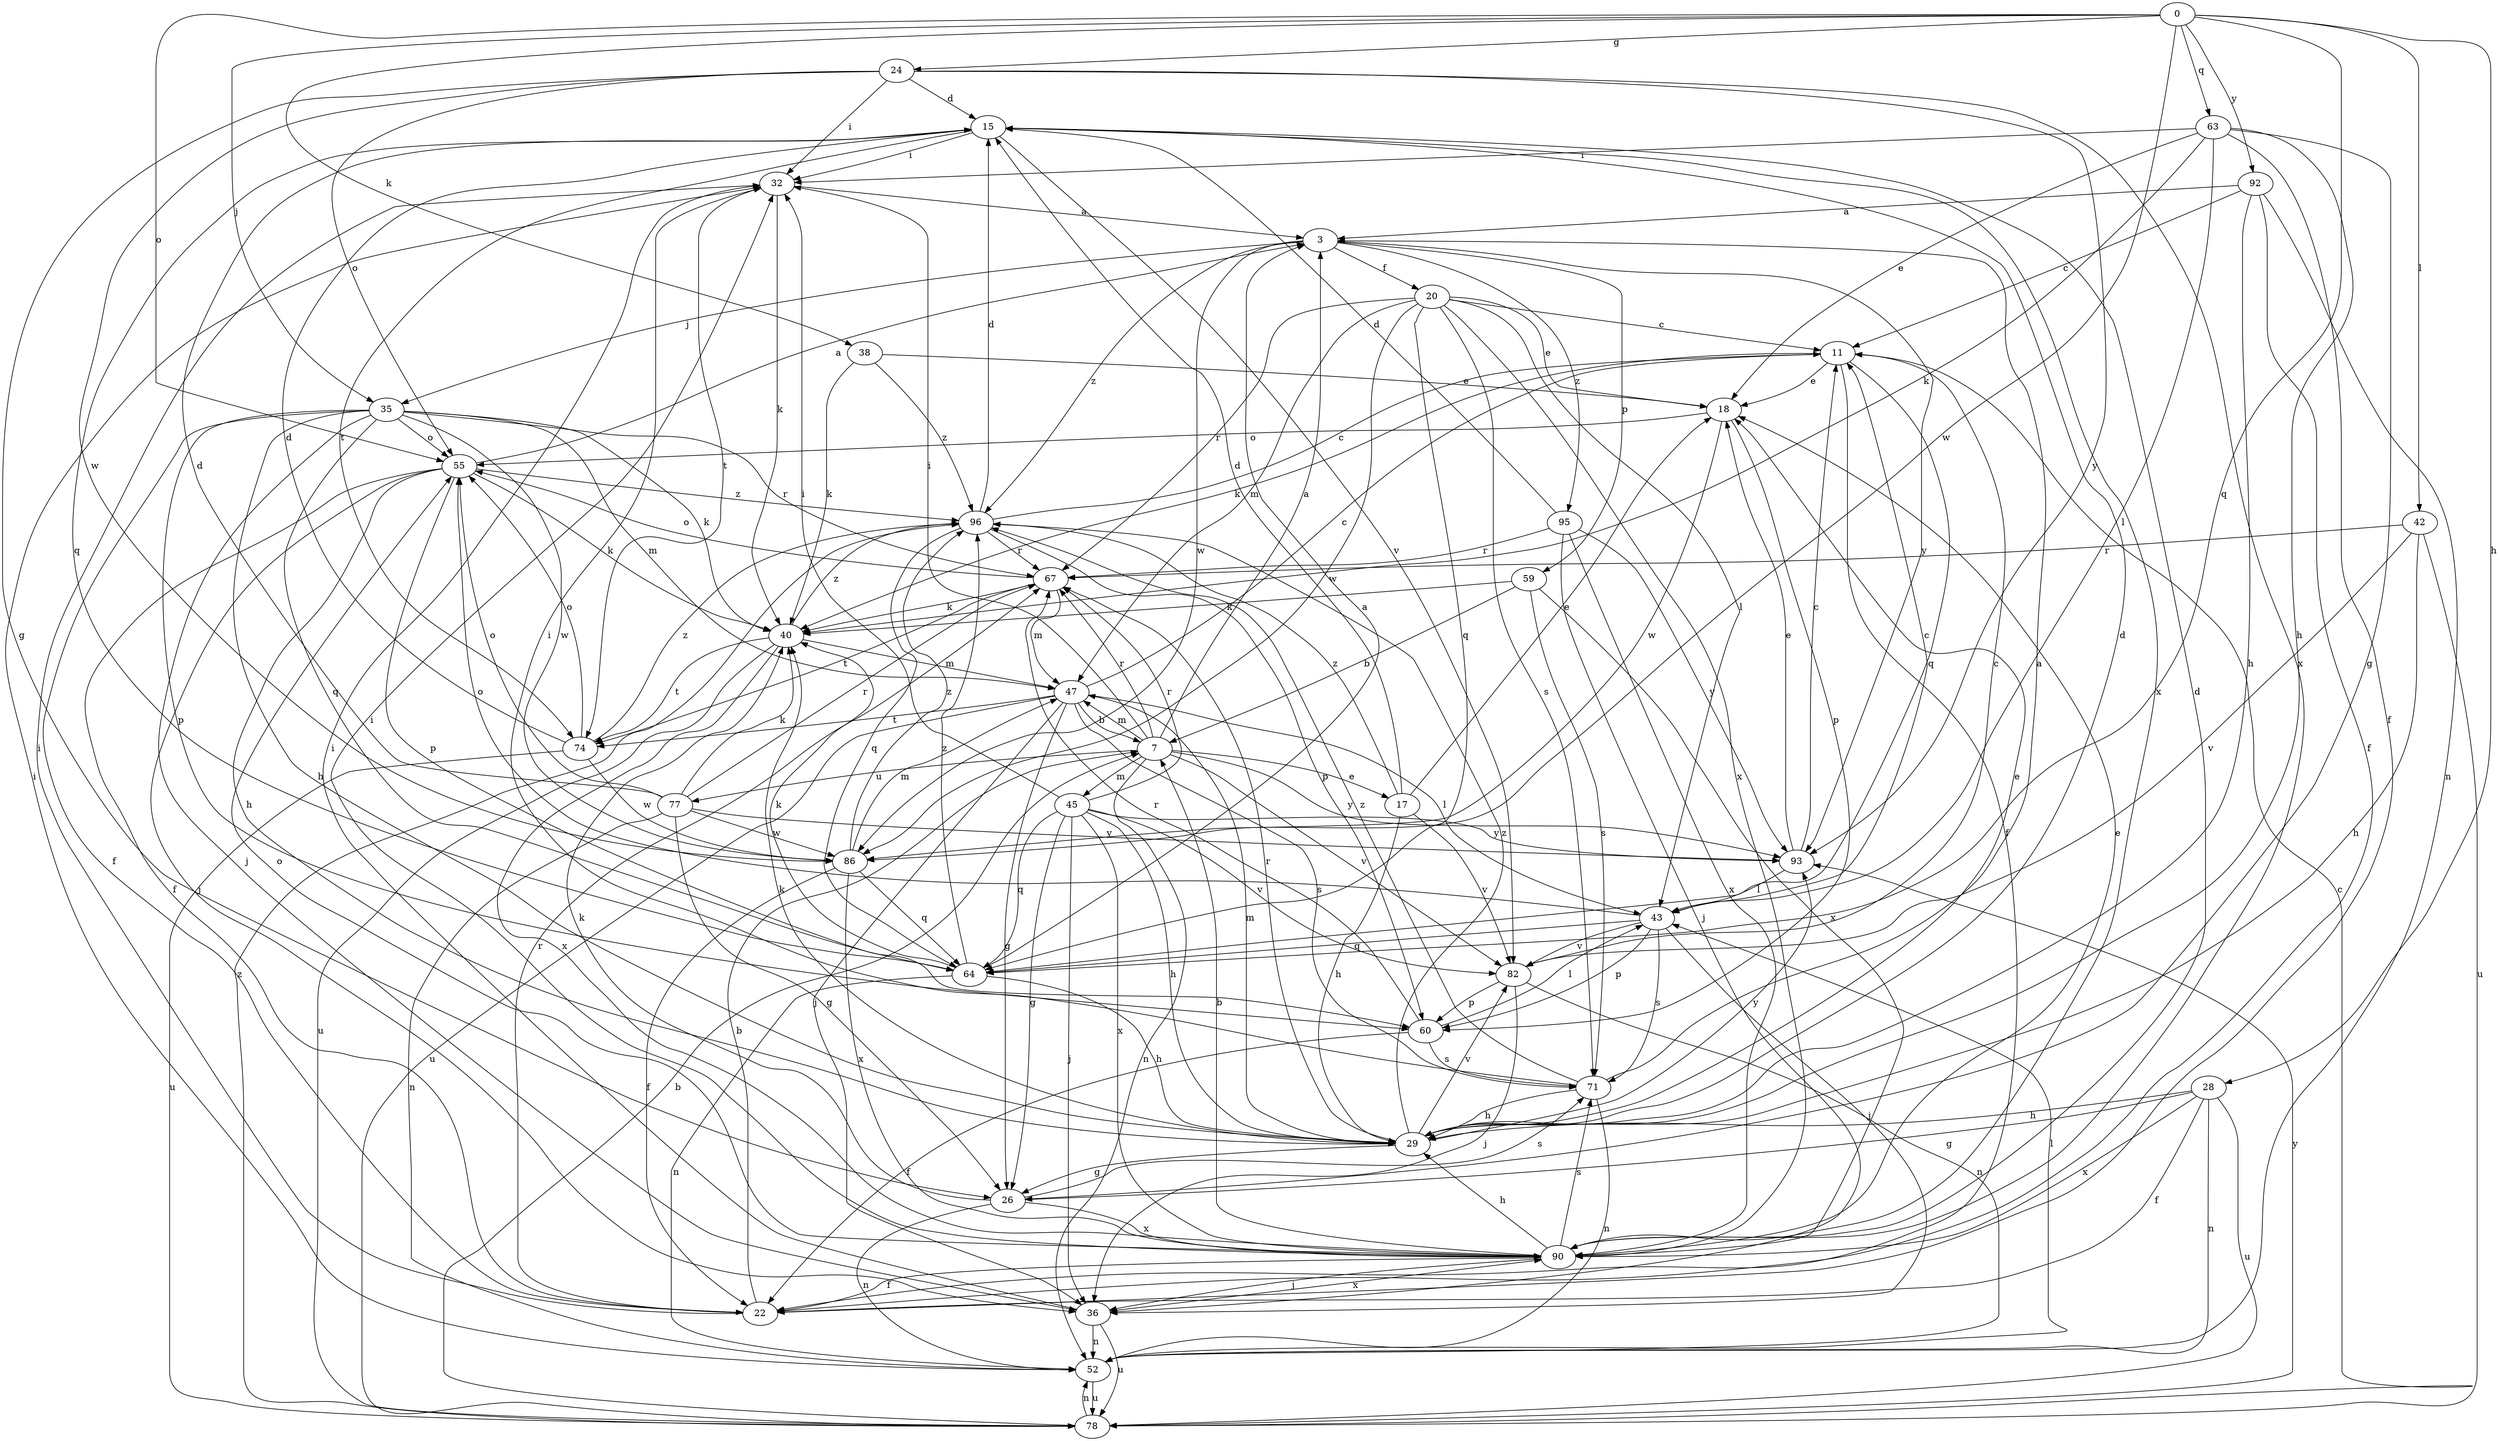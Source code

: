 strict digraph  {
0;
3;
7;
11;
15;
17;
18;
20;
22;
24;
26;
28;
29;
32;
35;
36;
38;
40;
42;
43;
45;
47;
52;
55;
59;
60;
63;
64;
67;
71;
74;
77;
78;
82;
86;
90;
92;
93;
95;
96;
0 -> 24  [label=g];
0 -> 28  [label=h];
0 -> 35  [label=j];
0 -> 38  [label=k];
0 -> 42  [label=l];
0 -> 55  [label=o];
0 -> 63  [label=q];
0 -> 64  [label=q];
0 -> 86  [label=w];
0 -> 92  [label=y];
3 -> 20  [label=f];
3 -> 35  [label=j];
3 -> 59  [label=p];
3 -> 86  [label=w];
3 -> 93  [label=y];
3 -> 95  [label=z];
3 -> 96  [label=z];
7 -> 3  [label=a];
7 -> 17  [label=e];
7 -> 32  [label=i];
7 -> 45  [label=m];
7 -> 47  [label=m];
7 -> 52  [label=n];
7 -> 67  [label=r];
7 -> 77  [label=u];
7 -> 82  [label=v];
7 -> 93  [label=y];
11 -> 18  [label=e];
11 -> 22  [label=f];
11 -> 40  [label=k];
11 -> 64  [label=q];
15 -> 32  [label=i];
15 -> 64  [label=q];
15 -> 74  [label=t];
15 -> 82  [label=v];
15 -> 90  [label=x];
17 -> 15  [label=d];
17 -> 18  [label=e];
17 -> 29  [label=h];
17 -> 82  [label=v];
17 -> 96  [label=z];
18 -> 55  [label=o];
18 -> 60  [label=p];
18 -> 86  [label=w];
20 -> 11  [label=c];
20 -> 18  [label=e];
20 -> 43  [label=l];
20 -> 47  [label=m];
20 -> 64  [label=q];
20 -> 67  [label=r];
20 -> 71  [label=s];
20 -> 86  [label=w];
20 -> 90  [label=x];
22 -> 7  [label=b];
22 -> 32  [label=i];
22 -> 67  [label=r];
24 -> 15  [label=d];
24 -> 26  [label=g];
24 -> 32  [label=i];
24 -> 55  [label=o];
24 -> 86  [label=w];
24 -> 90  [label=x];
24 -> 93  [label=y];
26 -> 40  [label=k];
26 -> 52  [label=n];
26 -> 71  [label=s];
26 -> 90  [label=x];
28 -> 22  [label=f];
28 -> 26  [label=g];
28 -> 29  [label=h];
28 -> 52  [label=n];
28 -> 78  [label=u];
28 -> 90  [label=x];
29 -> 15  [label=d];
29 -> 18  [label=e];
29 -> 26  [label=g];
29 -> 40  [label=k];
29 -> 47  [label=m];
29 -> 67  [label=r];
29 -> 82  [label=v];
29 -> 93  [label=y];
29 -> 96  [label=z];
32 -> 3  [label=a];
32 -> 40  [label=k];
32 -> 74  [label=t];
35 -> 22  [label=f];
35 -> 29  [label=h];
35 -> 36  [label=j];
35 -> 40  [label=k];
35 -> 47  [label=m];
35 -> 55  [label=o];
35 -> 60  [label=p];
35 -> 64  [label=q];
35 -> 67  [label=r];
35 -> 86  [label=w];
36 -> 32  [label=i];
36 -> 52  [label=n];
36 -> 78  [label=u];
36 -> 90  [label=x];
38 -> 18  [label=e];
38 -> 40  [label=k];
38 -> 96  [label=z];
40 -> 47  [label=m];
40 -> 74  [label=t];
40 -> 78  [label=u];
40 -> 90  [label=x];
40 -> 96  [label=z];
42 -> 29  [label=h];
42 -> 67  [label=r];
42 -> 78  [label=u];
42 -> 82  [label=v];
43 -> 11  [label=c];
43 -> 36  [label=j];
43 -> 55  [label=o];
43 -> 60  [label=p];
43 -> 64  [label=q];
43 -> 71  [label=s];
43 -> 82  [label=v];
45 -> 26  [label=g];
45 -> 29  [label=h];
45 -> 32  [label=i];
45 -> 36  [label=j];
45 -> 64  [label=q];
45 -> 67  [label=r];
45 -> 82  [label=v];
45 -> 90  [label=x];
45 -> 93  [label=y];
47 -> 7  [label=b];
47 -> 11  [label=c];
47 -> 26  [label=g];
47 -> 36  [label=j];
47 -> 43  [label=l];
47 -> 71  [label=s];
47 -> 74  [label=t];
47 -> 78  [label=u];
52 -> 32  [label=i];
52 -> 43  [label=l];
52 -> 78  [label=u];
55 -> 3  [label=a];
55 -> 22  [label=f];
55 -> 29  [label=h];
55 -> 36  [label=j];
55 -> 40  [label=k];
55 -> 60  [label=p];
55 -> 96  [label=z];
59 -> 7  [label=b];
59 -> 40  [label=k];
59 -> 71  [label=s];
59 -> 90  [label=x];
60 -> 22  [label=f];
60 -> 43  [label=l];
60 -> 67  [label=r];
60 -> 71  [label=s];
63 -> 18  [label=e];
63 -> 22  [label=f];
63 -> 26  [label=g];
63 -> 29  [label=h];
63 -> 32  [label=i];
63 -> 40  [label=k];
63 -> 43  [label=l];
64 -> 3  [label=a];
64 -> 29  [label=h];
64 -> 40  [label=k];
64 -> 52  [label=n];
64 -> 96  [label=z];
67 -> 40  [label=k];
67 -> 47  [label=m];
67 -> 55  [label=o];
67 -> 74  [label=t];
71 -> 3  [label=a];
71 -> 29  [label=h];
71 -> 32  [label=i];
71 -> 52  [label=n];
71 -> 96  [label=z];
74 -> 15  [label=d];
74 -> 55  [label=o];
74 -> 78  [label=u];
74 -> 86  [label=w];
74 -> 96  [label=z];
77 -> 15  [label=d];
77 -> 26  [label=g];
77 -> 40  [label=k];
77 -> 52  [label=n];
77 -> 55  [label=o];
77 -> 67  [label=r];
77 -> 86  [label=w];
77 -> 93  [label=y];
78 -> 7  [label=b];
78 -> 11  [label=c];
78 -> 52  [label=n];
78 -> 93  [label=y];
78 -> 96  [label=z];
82 -> 11  [label=c];
82 -> 36  [label=j];
82 -> 52  [label=n];
82 -> 60  [label=p];
86 -> 22  [label=f];
86 -> 47  [label=m];
86 -> 64  [label=q];
86 -> 90  [label=x];
86 -> 96  [label=z];
90 -> 7  [label=b];
90 -> 15  [label=d];
90 -> 18  [label=e];
90 -> 22  [label=f];
90 -> 29  [label=h];
90 -> 32  [label=i];
90 -> 36  [label=j];
90 -> 55  [label=o];
90 -> 71  [label=s];
92 -> 3  [label=a];
92 -> 11  [label=c];
92 -> 22  [label=f];
92 -> 29  [label=h];
92 -> 52  [label=n];
93 -> 11  [label=c];
93 -> 18  [label=e];
93 -> 43  [label=l];
95 -> 15  [label=d];
95 -> 36  [label=j];
95 -> 67  [label=r];
95 -> 90  [label=x];
95 -> 93  [label=y];
96 -> 11  [label=c];
96 -> 15  [label=d];
96 -> 60  [label=p];
96 -> 64  [label=q];
96 -> 67  [label=r];
}
